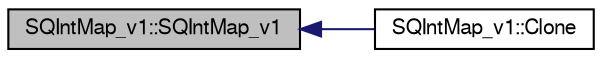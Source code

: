 digraph "SQIntMap_v1::SQIntMap_v1"
{
  bgcolor="transparent";
  edge [fontname="FreeSans",fontsize="10",labelfontname="FreeSans",labelfontsize="10"];
  node [fontname="FreeSans",fontsize="10",shape=record];
  rankdir="LR";
  Node1 [label="SQIntMap_v1::SQIntMap_v1",height=0.2,width=0.4,color="black", fillcolor="grey75", style="filled" fontcolor="black"];
  Node1 -> Node2 [dir="back",color="midnightblue",fontsize="10",style="solid",fontname="FreeSans"];
  Node2 [label="SQIntMap_v1::Clone",height=0.2,width=0.4,color="black",URL="$d1/d94/classSQIntMap__v1.html#adbefc21f6a3dd7635db5f1c1f8c1cb01"];
}
